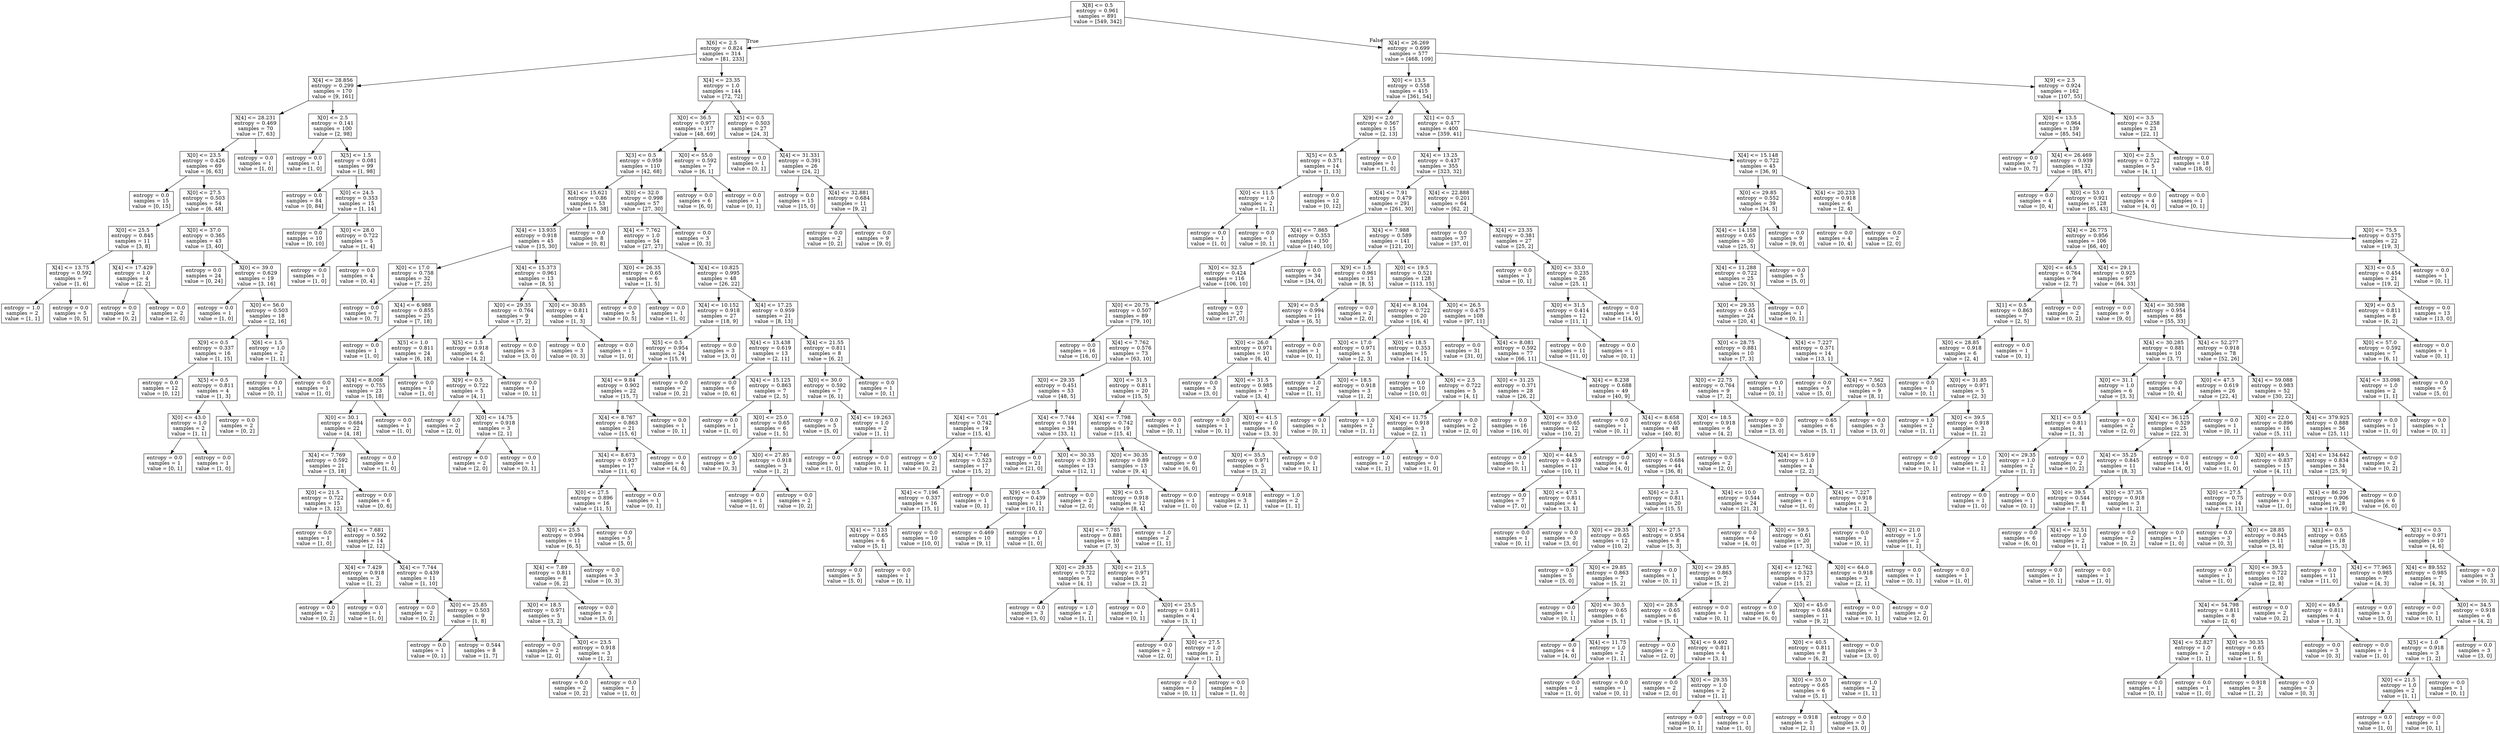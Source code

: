 digraph Tree {
node [shape=box] ;
0 [label="X[8] <= 0.5\nentropy = 0.961\nsamples = 891\nvalue = [549, 342]"] ;
1 [label="X[6] <= 2.5\nentropy = 0.824\nsamples = 314\nvalue = [81, 233]"] ;
0 -> 1 [labeldistance=2.5, labelangle=45, headlabel="True"] ;
2 [label="X[4] <= 28.856\nentropy = 0.299\nsamples = 170\nvalue = [9, 161]"] ;
1 -> 2 ;
3 [label="X[4] <= 28.231\nentropy = 0.469\nsamples = 70\nvalue = [7, 63]"] ;
2 -> 3 ;
4 [label="X[0] <= 23.5\nentropy = 0.426\nsamples = 69\nvalue = [6, 63]"] ;
3 -> 4 ;
5 [label="entropy = 0.0\nsamples = 15\nvalue = [0, 15]"] ;
4 -> 5 ;
6 [label="X[0] <= 27.5\nentropy = 0.503\nsamples = 54\nvalue = [6, 48]"] ;
4 -> 6 ;
7 [label="X[0] <= 25.5\nentropy = 0.845\nsamples = 11\nvalue = [3, 8]"] ;
6 -> 7 ;
8 [label="X[4] <= 13.75\nentropy = 0.592\nsamples = 7\nvalue = [1, 6]"] ;
7 -> 8 ;
9 [label="entropy = 1.0\nsamples = 2\nvalue = [1, 1]"] ;
8 -> 9 ;
10 [label="entropy = 0.0\nsamples = 5\nvalue = [0, 5]"] ;
8 -> 10 ;
11 [label="X[4] <= 17.429\nentropy = 1.0\nsamples = 4\nvalue = [2, 2]"] ;
7 -> 11 ;
12 [label="entropy = 0.0\nsamples = 2\nvalue = [0, 2]"] ;
11 -> 12 ;
13 [label="entropy = 0.0\nsamples = 2\nvalue = [2, 0]"] ;
11 -> 13 ;
14 [label="X[0] <= 37.0\nentropy = 0.365\nsamples = 43\nvalue = [3, 40]"] ;
6 -> 14 ;
15 [label="entropy = 0.0\nsamples = 24\nvalue = [0, 24]"] ;
14 -> 15 ;
16 [label="X[0] <= 39.0\nentropy = 0.629\nsamples = 19\nvalue = [3, 16]"] ;
14 -> 16 ;
17 [label="entropy = 0.0\nsamples = 1\nvalue = [1, 0]"] ;
16 -> 17 ;
18 [label="X[0] <= 56.0\nentropy = 0.503\nsamples = 18\nvalue = [2, 16]"] ;
16 -> 18 ;
19 [label="X[9] <= 0.5\nentropy = 0.337\nsamples = 16\nvalue = [1, 15]"] ;
18 -> 19 ;
20 [label="entropy = 0.0\nsamples = 12\nvalue = [0, 12]"] ;
19 -> 20 ;
21 [label="X[5] <= 0.5\nentropy = 0.811\nsamples = 4\nvalue = [1, 3]"] ;
19 -> 21 ;
22 [label="X[0] <= 43.0\nentropy = 1.0\nsamples = 2\nvalue = [1, 1]"] ;
21 -> 22 ;
23 [label="entropy = 0.0\nsamples = 1\nvalue = [0, 1]"] ;
22 -> 23 ;
24 [label="entropy = 0.0\nsamples = 1\nvalue = [1, 0]"] ;
22 -> 24 ;
25 [label="entropy = 0.0\nsamples = 2\nvalue = [0, 2]"] ;
21 -> 25 ;
26 [label="X[6] <= 1.5\nentropy = 1.0\nsamples = 2\nvalue = [1, 1]"] ;
18 -> 26 ;
27 [label="entropy = 0.0\nsamples = 1\nvalue = [0, 1]"] ;
26 -> 27 ;
28 [label="entropy = 0.0\nsamples = 1\nvalue = [1, 0]"] ;
26 -> 28 ;
29 [label="entropy = 0.0\nsamples = 1\nvalue = [1, 0]"] ;
3 -> 29 ;
30 [label="X[0] <= 2.5\nentropy = 0.141\nsamples = 100\nvalue = [2, 98]"] ;
2 -> 30 ;
31 [label="entropy = 0.0\nsamples = 1\nvalue = [1, 0]"] ;
30 -> 31 ;
32 [label="X[5] <= 1.5\nentropy = 0.081\nsamples = 99\nvalue = [1, 98]"] ;
30 -> 32 ;
33 [label="entropy = 0.0\nsamples = 84\nvalue = [0, 84]"] ;
32 -> 33 ;
34 [label="X[0] <= 24.5\nentropy = 0.353\nsamples = 15\nvalue = [1, 14]"] ;
32 -> 34 ;
35 [label="entropy = 0.0\nsamples = 10\nvalue = [0, 10]"] ;
34 -> 35 ;
36 [label="X[0] <= 28.0\nentropy = 0.722\nsamples = 5\nvalue = [1, 4]"] ;
34 -> 36 ;
37 [label="entropy = 0.0\nsamples = 1\nvalue = [1, 0]"] ;
36 -> 37 ;
38 [label="entropy = 0.0\nsamples = 4\nvalue = [0, 4]"] ;
36 -> 38 ;
39 [label="X[4] <= 23.35\nentropy = 1.0\nsamples = 144\nvalue = [72, 72]"] ;
1 -> 39 ;
40 [label="X[0] <= 36.5\nentropy = 0.977\nsamples = 117\nvalue = [48, 69]"] ;
39 -> 40 ;
41 [label="X[3] <= 0.5\nentropy = 0.959\nsamples = 110\nvalue = [42, 68]"] ;
40 -> 41 ;
42 [label="X[4] <= 15.621\nentropy = 0.86\nsamples = 53\nvalue = [15, 38]"] ;
41 -> 42 ;
43 [label="X[4] <= 13.935\nentropy = 0.918\nsamples = 45\nvalue = [15, 30]"] ;
42 -> 43 ;
44 [label="X[0] <= 17.0\nentropy = 0.758\nsamples = 32\nvalue = [7, 25]"] ;
43 -> 44 ;
45 [label="entropy = 0.0\nsamples = 7\nvalue = [0, 7]"] ;
44 -> 45 ;
46 [label="X[4] <= 6.988\nentropy = 0.855\nsamples = 25\nvalue = [7, 18]"] ;
44 -> 46 ;
47 [label="entropy = 0.0\nsamples = 1\nvalue = [1, 0]"] ;
46 -> 47 ;
48 [label="X[5] <= 1.0\nentropy = 0.811\nsamples = 24\nvalue = [6, 18]"] ;
46 -> 48 ;
49 [label="X[4] <= 8.008\nentropy = 0.755\nsamples = 23\nvalue = [5, 18]"] ;
48 -> 49 ;
50 [label="X[0] <= 30.1\nentropy = 0.684\nsamples = 22\nvalue = [4, 18]"] ;
49 -> 50 ;
51 [label="X[4] <= 7.769\nentropy = 0.592\nsamples = 21\nvalue = [3, 18]"] ;
50 -> 51 ;
52 [label="X[0] <= 21.5\nentropy = 0.722\nsamples = 15\nvalue = [3, 12]"] ;
51 -> 52 ;
53 [label="entropy = 0.0\nsamples = 1\nvalue = [1, 0]"] ;
52 -> 53 ;
54 [label="X[4] <= 7.681\nentropy = 0.592\nsamples = 14\nvalue = [2, 12]"] ;
52 -> 54 ;
55 [label="X[4] <= 7.429\nentropy = 0.918\nsamples = 3\nvalue = [1, 2]"] ;
54 -> 55 ;
56 [label="entropy = 0.0\nsamples = 2\nvalue = [0, 2]"] ;
55 -> 56 ;
57 [label="entropy = 0.0\nsamples = 1\nvalue = [1, 0]"] ;
55 -> 57 ;
58 [label="X[4] <= 7.744\nentropy = 0.439\nsamples = 11\nvalue = [1, 10]"] ;
54 -> 58 ;
59 [label="entropy = 0.0\nsamples = 2\nvalue = [0, 2]"] ;
58 -> 59 ;
60 [label="X[0] <= 25.85\nentropy = 0.503\nsamples = 9\nvalue = [1, 8]"] ;
58 -> 60 ;
61 [label="entropy = 0.0\nsamples = 1\nvalue = [0, 1]"] ;
60 -> 61 ;
62 [label="entropy = 0.544\nsamples = 8\nvalue = [1, 7]"] ;
60 -> 62 ;
63 [label="entropy = 0.0\nsamples = 6\nvalue = [0, 6]"] ;
51 -> 63 ;
64 [label="entropy = 0.0\nsamples = 1\nvalue = [1, 0]"] ;
50 -> 64 ;
65 [label="entropy = 0.0\nsamples = 1\nvalue = [1, 0]"] ;
49 -> 65 ;
66 [label="entropy = 0.0\nsamples = 1\nvalue = [1, 0]"] ;
48 -> 66 ;
67 [label="X[4] <= 15.373\nentropy = 0.961\nsamples = 13\nvalue = [8, 5]"] ;
43 -> 67 ;
68 [label="X[0] <= 29.35\nentropy = 0.764\nsamples = 9\nvalue = [7, 2]"] ;
67 -> 68 ;
69 [label="X[5] <= 1.5\nentropy = 0.918\nsamples = 6\nvalue = [4, 2]"] ;
68 -> 69 ;
70 [label="X[9] <= 0.5\nentropy = 0.722\nsamples = 5\nvalue = [4, 1]"] ;
69 -> 70 ;
71 [label="entropy = 0.0\nsamples = 2\nvalue = [2, 0]"] ;
70 -> 71 ;
72 [label="X[0] <= 14.75\nentropy = 0.918\nsamples = 3\nvalue = [2, 1]"] ;
70 -> 72 ;
73 [label="entropy = 0.0\nsamples = 2\nvalue = [2, 0]"] ;
72 -> 73 ;
74 [label="entropy = 0.0\nsamples = 1\nvalue = [0, 1]"] ;
72 -> 74 ;
75 [label="entropy = 0.0\nsamples = 1\nvalue = [0, 1]"] ;
69 -> 75 ;
76 [label="entropy = 0.0\nsamples = 3\nvalue = [3, 0]"] ;
68 -> 76 ;
77 [label="X[0] <= 30.85\nentropy = 0.811\nsamples = 4\nvalue = [1, 3]"] ;
67 -> 77 ;
78 [label="entropy = 0.0\nsamples = 3\nvalue = [0, 3]"] ;
77 -> 78 ;
79 [label="entropy = 0.0\nsamples = 1\nvalue = [1, 0]"] ;
77 -> 79 ;
80 [label="entropy = 0.0\nsamples = 8\nvalue = [0, 8]"] ;
42 -> 80 ;
81 [label="X[0] <= 32.0\nentropy = 0.998\nsamples = 57\nvalue = [27, 30]"] ;
41 -> 81 ;
82 [label="X[4] <= 7.762\nentropy = 1.0\nsamples = 54\nvalue = [27, 27]"] ;
81 -> 82 ;
83 [label="X[0] <= 26.35\nentropy = 0.65\nsamples = 6\nvalue = [1, 5]"] ;
82 -> 83 ;
84 [label="entropy = 0.0\nsamples = 5\nvalue = [0, 5]"] ;
83 -> 84 ;
85 [label="entropy = 0.0\nsamples = 1\nvalue = [1, 0]"] ;
83 -> 85 ;
86 [label="X[4] <= 10.825\nentropy = 0.995\nsamples = 48\nvalue = [26, 22]"] ;
82 -> 86 ;
87 [label="X[4] <= 10.152\nentropy = 0.918\nsamples = 27\nvalue = [18, 9]"] ;
86 -> 87 ;
88 [label="X[5] <= 0.5\nentropy = 0.954\nsamples = 24\nvalue = [15, 9]"] ;
87 -> 88 ;
89 [label="X[4] <= 9.84\nentropy = 0.902\nsamples = 22\nvalue = [15, 7]"] ;
88 -> 89 ;
90 [label="X[4] <= 8.767\nentropy = 0.863\nsamples = 21\nvalue = [15, 6]"] ;
89 -> 90 ;
91 [label="X[4] <= 8.673\nentropy = 0.937\nsamples = 17\nvalue = [11, 6]"] ;
90 -> 91 ;
92 [label="X[0] <= 27.5\nentropy = 0.896\nsamples = 16\nvalue = [11, 5]"] ;
91 -> 92 ;
93 [label="X[0] <= 25.5\nentropy = 0.994\nsamples = 11\nvalue = [6, 5]"] ;
92 -> 93 ;
94 [label="X[4] <= 7.89\nentropy = 0.811\nsamples = 8\nvalue = [6, 2]"] ;
93 -> 94 ;
95 [label="X[0] <= 18.5\nentropy = 0.971\nsamples = 5\nvalue = [3, 2]"] ;
94 -> 95 ;
96 [label="entropy = 0.0\nsamples = 2\nvalue = [2, 0]"] ;
95 -> 96 ;
97 [label="X[0] <= 23.5\nentropy = 0.918\nsamples = 3\nvalue = [1, 2]"] ;
95 -> 97 ;
98 [label="entropy = 0.0\nsamples = 2\nvalue = [0, 2]"] ;
97 -> 98 ;
99 [label="entropy = 0.0\nsamples = 1\nvalue = [1, 0]"] ;
97 -> 99 ;
100 [label="entropy = 0.0\nsamples = 3\nvalue = [3, 0]"] ;
94 -> 100 ;
101 [label="entropy = 0.0\nsamples = 3\nvalue = [0, 3]"] ;
93 -> 101 ;
102 [label="entropy = 0.0\nsamples = 5\nvalue = [5, 0]"] ;
92 -> 102 ;
103 [label="entropy = 0.0\nsamples = 1\nvalue = [0, 1]"] ;
91 -> 103 ;
104 [label="entropy = 0.0\nsamples = 4\nvalue = [4, 0]"] ;
90 -> 104 ;
105 [label="entropy = 0.0\nsamples = 1\nvalue = [0, 1]"] ;
89 -> 105 ;
106 [label="entropy = 0.0\nsamples = 2\nvalue = [0, 2]"] ;
88 -> 106 ;
107 [label="entropy = 0.0\nsamples = 3\nvalue = [3, 0]"] ;
87 -> 107 ;
108 [label="X[4] <= 17.25\nentropy = 0.959\nsamples = 21\nvalue = [8, 13]"] ;
86 -> 108 ;
109 [label="X[4] <= 13.438\nentropy = 0.619\nsamples = 13\nvalue = [2, 11]"] ;
108 -> 109 ;
110 [label="entropy = 0.0\nsamples = 6\nvalue = [0, 6]"] ;
109 -> 110 ;
111 [label="X[4] <= 15.125\nentropy = 0.863\nsamples = 7\nvalue = [2, 5]"] ;
109 -> 111 ;
112 [label="entropy = 0.0\nsamples = 1\nvalue = [1, 0]"] ;
111 -> 112 ;
113 [label="X[0] <= 25.0\nentropy = 0.65\nsamples = 6\nvalue = [1, 5]"] ;
111 -> 113 ;
114 [label="entropy = 0.0\nsamples = 3\nvalue = [0, 3]"] ;
113 -> 114 ;
115 [label="X[0] <= 27.85\nentropy = 0.918\nsamples = 3\nvalue = [1, 2]"] ;
113 -> 115 ;
116 [label="entropy = 0.0\nsamples = 1\nvalue = [1, 0]"] ;
115 -> 116 ;
117 [label="entropy = 0.0\nsamples = 2\nvalue = [0, 2]"] ;
115 -> 117 ;
118 [label="X[4] <= 21.55\nentropy = 0.811\nsamples = 8\nvalue = [6, 2]"] ;
108 -> 118 ;
119 [label="X[0] <= 30.0\nentropy = 0.592\nsamples = 7\nvalue = [6, 1]"] ;
118 -> 119 ;
120 [label="entropy = 0.0\nsamples = 5\nvalue = [5, 0]"] ;
119 -> 120 ;
121 [label="X[4] <= 19.263\nentropy = 1.0\nsamples = 2\nvalue = [1, 1]"] ;
119 -> 121 ;
122 [label="entropy = 0.0\nsamples = 1\nvalue = [1, 0]"] ;
121 -> 122 ;
123 [label="entropy = 0.0\nsamples = 1\nvalue = [0, 1]"] ;
121 -> 123 ;
124 [label="entropy = 0.0\nsamples = 1\nvalue = [0, 1]"] ;
118 -> 124 ;
125 [label="entropy = 0.0\nsamples = 3\nvalue = [0, 3]"] ;
81 -> 125 ;
126 [label="X[0] <= 55.0\nentropy = 0.592\nsamples = 7\nvalue = [6, 1]"] ;
40 -> 126 ;
127 [label="entropy = 0.0\nsamples = 6\nvalue = [6, 0]"] ;
126 -> 127 ;
128 [label="entropy = 0.0\nsamples = 1\nvalue = [0, 1]"] ;
126 -> 128 ;
129 [label="X[5] <= 0.5\nentropy = 0.503\nsamples = 27\nvalue = [24, 3]"] ;
39 -> 129 ;
130 [label="entropy = 0.0\nsamples = 1\nvalue = [0, 1]"] ;
129 -> 130 ;
131 [label="X[4] <= 31.331\nentropy = 0.391\nsamples = 26\nvalue = [24, 2]"] ;
129 -> 131 ;
132 [label="entropy = 0.0\nsamples = 15\nvalue = [15, 0]"] ;
131 -> 132 ;
133 [label="X[4] <= 32.881\nentropy = 0.684\nsamples = 11\nvalue = [9, 2]"] ;
131 -> 133 ;
134 [label="entropy = 0.0\nsamples = 2\nvalue = [0, 2]"] ;
133 -> 134 ;
135 [label="entropy = 0.0\nsamples = 9\nvalue = [9, 0]"] ;
133 -> 135 ;
136 [label="X[4] <= 26.269\nentropy = 0.699\nsamples = 577\nvalue = [468, 109]"] ;
0 -> 136 [labeldistance=2.5, labelangle=-45, headlabel="False"] ;
137 [label="X[0] <= 13.5\nentropy = 0.558\nsamples = 415\nvalue = [361, 54]"] ;
136 -> 137 ;
138 [label="X[9] <= 2.0\nentropy = 0.567\nsamples = 15\nvalue = [2, 13]"] ;
137 -> 138 ;
139 [label="X[5] <= 0.5\nentropy = 0.371\nsamples = 14\nvalue = [1, 13]"] ;
138 -> 139 ;
140 [label="X[0] <= 11.5\nentropy = 1.0\nsamples = 2\nvalue = [1, 1]"] ;
139 -> 140 ;
141 [label="entropy = 0.0\nsamples = 1\nvalue = [1, 0]"] ;
140 -> 141 ;
142 [label="entropy = 0.0\nsamples = 1\nvalue = [0, 1]"] ;
140 -> 142 ;
143 [label="entropy = 0.0\nsamples = 12\nvalue = [0, 12]"] ;
139 -> 143 ;
144 [label="entropy = 0.0\nsamples = 1\nvalue = [1, 0]"] ;
138 -> 144 ;
145 [label="X[1] <= 0.5\nentropy = 0.477\nsamples = 400\nvalue = [359, 41]"] ;
137 -> 145 ;
146 [label="X[4] <= 13.25\nentropy = 0.437\nsamples = 355\nvalue = [323, 32]"] ;
145 -> 146 ;
147 [label="X[4] <= 7.91\nentropy = 0.479\nsamples = 291\nvalue = [261, 30]"] ;
146 -> 147 ;
148 [label="X[4] <= 7.865\nentropy = 0.353\nsamples = 150\nvalue = [140, 10]"] ;
147 -> 148 ;
149 [label="X[0] <= 32.5\nentropy = 0.424\nsamples = 116\nvalue = [106, 10]"] ;
148 -> 149 ;
150 [label="X[0] <= 20.75\nentropy = 0.507\nsamples = 89\nvalue = [79, 10]"] ;
149 -> 150 ;
151 [label="entropy = 0.0\nsamples = 16\nvalue = [16, 0]"] ;
150 -> 151 ;
152 [label="X[4] <= 7.762\nentropy = 0.576\nsamples = 73\nvalue = [63, 10]"] ;
150 -> 152 ;
153 [label="X[0] <= 29.35\nentropy = 0.451\nsamples = 53\nvalue = [48, 5]"] ;
152 -> 153 ;
154 [label="X[4] <= 7.01\nentropy = 0.742\nsamples = 19\nvalue = [15, 4]"] ;
153 -> 154 ;
155 [label="entropy = 0.0\nsamples = 2\nvalue = [0, 2]"] ;
154 -> 155 ;
156 [label="X[4] <= 7.746\nentropy = 0.523\nsamples = 17\nvalue = [15, 2]"] ;
154 -> 156 ;
157 [label="X[4] <= 7.196\nentropy = 0.337\nsamples = 16\nvalue = [15, 1]"] ;
156 -> 157 ;
158 [label="X[4] <= 7.133\nentropy = 0.65\nsamples = 6\nvalue = [5, 1]"] ;
157 -> 158 ;
159 [label="entropy = 0.0\nsamples = 5\nvalue = [5, 0]"] ;
158 -> 159 ;
160 [label="entropy = 0.0\nsamples = 1\nvalue = [0, 1]"] ;
158 -> 160 ;
161 [label="entropy = 0.0\nsamples = 10\nvalue = [10, 0]"] ;
157 -> 161 ;
162 [label="entropy = 0.0\nsamples = 1\nvalue = [0, 1]"] ;
156 -> 162 ;
163 [label="X[4] <= 7.744\nentropy = 0.191\nsamples = 34\nvalue = [33, 1]"] ;
153 -> 163 ;
164 [label="entropy = 0.0\nsamples = 21\nvalue = [21, 0]"] ;
163 -> 164 ;
165 [label="X[0] <= 30.35\nentropy = 0.391\nsamples = 13\nvalue = [12, 1]"] ;
163 -> 165 ;
166 [label="X[9] <= 0.5\nentropy = 0.439\nsamples = 11\nvalue = [10, 1]"] ;
165 -> 166 ;
167 [label="entropy = 0.469\nsamples = 10\nvalue = [9, 1]"] ;
166 -> 167 ;
168 [label="entropy = 0.0\nsamples = 1\nvalue = [1, 0]"] ;
166 -> 168 ;
169 [label="entropy = 0.0\nsamples = 2\nvalue = [2, 0]"] ;
165 -> 169 ;
170 [label="X[0] <= 31.5\nentropy = 0.811\nsamples = 20\nvalue = [15, 5]"] ;
152 -> 170 ;
171 [label="X[4] <= 7.798\nentropy = 0.742\nsamples = 19\nvalue = [15, 4]"] ;
170 -> 171 ;
172 [label="X[0] <= 30.35\nentropy = 0.89\nsamples = 13\nvalue = [9, 4]"] ;
171 -> 172 ;
173 [label="X[9] <= 0.5\nentropy = 0.918\nsamples = 12\nvalue = [8, 4]"] ;
172 -> 173 ;
174 [label="X[4] <= 7.785\nentropy = 0.881\nsamples = 10\nvalue = [7, 3]"] ;
173 -> 174 ;
175 [label="X[0] <= 29.35\nentropy = 0.722\nsamples = 5\nvalue = [4, 1]"] ;
174 -> 175 ;
176 [label="entropy = 0.0\nsamples = 3\nvalue = [3, 0]"] ;
175 -> 176 ;
177 [label="entropy = 1.0\nsamples = 2\nvalue = [1, 1]"] ;
175 -> 177 ;
178 [label="X[0] <= 21.5\nentropy = 0.971\nsamples = 5\nvalue = [3, 2]"] ;
174 -> 178 ;
179 [label="entropy = 0.0\nsamples = 1\nvalue = [0, 1]"] ;
178 -> 179 ;
180 [label="X[0] <= 25.5\nentropy = 0.811\nsamples = 4\nvalue = [3, 1]"] ;
178 -> 180 ;
181 [label="entropy = 0.0\nsamples = 2\nvalue = [2, 0]"] ;
180 -> 181 ;
182 [label="X[0] <= 27.5\nentropy = 1.0\nsamples = 2\nvalue = [1, 1]"] ;
180 -> 182 ;
183 [label="entropy = 0.0\nsamples = 1\nvalue = [0, 1]"] ;
182 -> 183 ;
184 [label="entropy = 0.0\nsamples = 1\nvalue = [1, 0]"] ;
182 -> 184 ;
185 [label="entropy = 1.0\nsamples = 2\nvalue = [1, 1]"] ;
173 -> 185 ;
186 [label="entropy = 0.0\nsamples = 1\nvalue = [1, 0]"] ;
172 -> 186 ;
187 [label="entropy = 0.0\nsamples = 6\nvalue = [6, 0]"] ;
171 -> 187 ;
188 [label="entropy = 0.0\nsamples = 1\nvalue = [0, 1]"] ;
170 -> 188 ;
189 [label="entropy = 0.0\nsamples = 27\nvalue = [27, 0]"] ;
149 -> 189 ;
190 [label="entropy = 0.0\nsamples = 34\nvalue = [34, 0]"] ;
148 -> 190 ;
191 [label="X[4] <= 7.988\nentropy = 0.589\nsamples = 141\nvalue = [121, 20]"] ;
147 -> 191 ;
192 [label="X[9] <= 1.5\nentropy = 0.961\nsamples = 13\nvalue = [8, 5]"] ;
191 -> 192 ;
193 [label="X[9] <= 0.5\nentropy = 0.994\nsamples = 11\nvalue = [6, 5]"] ;
192 -> 193 ;
194 [label="X[0] <= 26.0\nentropy = 0.971\nsamples = 10\nvalue = [6, 4]"] ;
193 -> 194 ;
195 [label="entropy = 0.0\nsamples = 3\nvalue = [3, 0]"] ;
194 -> 195 ;
196 [label="X[0] <= 31.5\nentropy = 0.985\nsamples = 7\nvalue = [3, 4]"] ;
194 -> 196 ;
197 [label="entropy = 0.0\nsamples = 1\nvalue = [0, 1]"] ;
196 -> 197 ;
198 [label="X[0] <= 41.5\nentropy = 1.0\nsamples = 6\nvalue = [3, 3]"] ;
196 -> 198 ;
199 [label="X[0] <= 35.5\nentropy = 0.971\nsamples = 5\nvalue = [3, 2]"] ;
198 -> 199 ;
200 [label="entropy = 0.918\nsamples = 3\nvalue = [2, 1]"] ;
199 -> 200 ;
201 [label="entropy = 1.0\nsamples = 2\nvalue = [1, 1]"] ;
199 -> 201 ;
202 [label="entropy = 0.0\nsamples = 1\nvalue = [0, 1]"] ;
198 -> 202 ;
203 [label="entropy = 0.0\nsamples = 1\nvalue = [0, 1]"] ;
193 -> 203 ;
204 [label="entropy = 0.0\nsamples = 2\nvalue = [2, 0]"] ;
192 -> 204 ;
205 [label="X[0] <= 19.5\nentropy = 0.521\nsamples = 128\nvalue = [113, 15]"] ;
191 -> 205 ;
206 [label="X[4] <= 8.104\nentropy = 0.722\nsamples = 20\nvalue = [16, 4]"] ;
205 -> 206 ;
207 [label="X[0] <= 17.0\nentropy = 0.971\nsamples = 5\nvalue = [2, 3]"] ;
206 -> 207 ;
208 [label="entropy = 1.0\nsamples = 2\nvalue = [1, 1]"] ;
207 -> 208 ;
209 [label="X[0] <= 18.5\nentropy = 0.918\nsamples = 3\nvalue = [1, 2]"] ;
207 -> 209 ;
210 [label="entropy = 0.0\nsamples = 1\nvalue = [0, 1]"] ;
209 -> 210 ;
211 [label="entropy = 1.0\nsamples = 2\nvalue = [1, 1]"] ;
209 -> 211 ;
212 [label="X[0] <= 18.5\nentropy = 0.353\nsamples = 15\nvalue = [14, 1]"] ;
206 -> 212 ;
213 [label="entropy = 0.0\nsamples = 10\nvalue = [10, 0]"] ;
212 -> 213 ;
214 [label="X[6] <= 2.5\nentropy = 0.722\nsamples = 5\nvalue = [4, 1]"] ;
212 -> 214 ;
215 [label="X[4] <= 11.75\nentropy = 0.918\nsamples = 3\nvalue = [2, 1]"] ;
214 -> 215 ;
216 [label="entropy = 1.0\nsamples = 2\nvalue = [1, 1]"] ;
215 -> 216 ;
217 [label="entropy = 0.0\nsamples = 1\nvalue = [1, 0]"] ;
215 -> 217 ;
218 [label="entropy = 0.0\nsamples = 2\nvalue = [2, 0]"] ;
214 -> 218 ;
219 [label="X[0] <= 26.5\nentropy = 0.475\nsamples = 108\nvalue = [97, 11]"] ;
205 -> 219 ;
220 [label="entropy = 0.0\nsamples = 31\nvalue = [31, 0]"] ;
219 -> 220 ;
221 [label="X[4] <= 8.081\nentropy = 0.592\nsamples = 77\nvalue = [66, 11]"] ;
219 -> 221 ;
222 [label="X[0] <= 31.25\nentropy = 0.371\nsamples = 28\nvalue = [26, 2]"] ;
221 -> 222 ;
223 [label="entropy = 0.0\nsamples = 16\nvalue = [16, 0]"] ;
222 -> 223 ;
224 [label="X[0] <= 33.0\nentropy = 0.65\nsamples = 12\nvalue = [10, 2]"] ;
222 -> 224 ;
225 [label="entropy = 0.0\nsamples = 1\nvalue = [0, 1]"] ;
224 -> 225 ;
226 [label="X[0] <= 44.5\nentropy = 0.439\nsamples = 11\nvalue = [10, 1]"] ;
224 -> 226 ;
227 [label="entropy = 0.0\nsamples = 7\nvalue = [7, 0]"] ;
226 -> 227 ;
228 [label="X[0] <= 47.5\nentropy = 0.811\nsamples = 4\nvalue = [3, 1]"] ;
226 -> 228 ;
229 [label="entropy = 0.0\nsamples = 1\nvalue = [0, 1]"] ;
228 -> 229 ;
230 [label="entropy = 0.0\nsamples = 3\nvalue = [3, 0]"] ;
228 -> 230 ;
231 [label="X[4] <= 8.238\nentropy = 0.688\nsamples = 49\nvalue = [40, 9]"] ;
221 -> 231 ;
232 [label="entropy = 0.0\nsamples = 1\nvalue = [0, 1]"] ;
231 -> 232 ;
233 [label="X[4] <= 8.658\nentropy = 0.65\nsamples = 48\nvalue = [40, 8]"] ;
231 -> 233 ;
234 [label="entropy = 0.0\nsamples = 4\nvalue = [4, 0]"] ;
233 -> 234 ;
235 [label="X[0] <= 31.5\nentropy = 0.684\nsamples = 44\nvalue = [36, 8]"] ;
233 -> 235 ;
236 [label="X[6] <= 2.5\nentropy = 0.811\nsamples = 20\nvalue = [15, 5]"] ;
235 -> 236 ;
237 [label="X[0] <= 29.35\nentropy = 0.65\nsamples = 12\nvalue = [10, 2]"] ;
236 -> 237 ;
238 [label="entropy = 0.0\nsamples = 5\nvalue = [5, 0]"] ;
237 -> 238 ;
239 [label="X[0] <= 29.85\nentropy = 0.863\nsamples = 7\nvalue = [5, 2]"] ;
237 -> 239 ;
240 [label="entropy = 0.0\nsamples = 1\nvalue = [0, 1]"] ;
239 -> 240 ;
241 [label="X[0] <= 30.5\nentropy = 0.65\nsamples = 6\nvalue = [5, 1]"] ;
239 -> 241 ;
242 [label="entropy = 0.0\nsamples = 4\nvalue = [4, 0]"] ;
241 -> 242 ;
243 [label="X[4] <= 11.75\nentropy = 1.0\nsamples = 2\nvalue = [1, 1]"] ;
241 -> 243 ;
244 [label="entropy = 0.0\nsamples = 1\nvalue = [1, 0]"] ;
243 -> 244 ;
245 [label="entropy = 0.0\nsamples = 1\nvalue = [0, 1]"] ;
243 -> 245 ;
246 [label="X[0] <= 27.5\nentropy = 0.954\nsamples = 8\nvalue = [5, 3]"] ;
236 -> 246 ;
247 [label="entropy = 0.0\nsamples = 1\nvalue = [0, 1]"] ;
246 -> 247 ;
248 [label="X[0] <= 29.85\nentropy = 0.863\nsamples = 7\nvalue = [5, 2]"] ;
246 -> 248 ;
249 [label="X[0] <= 28.5\nentropy = 0.65\nsamples = 6\nvalue = [5, 1]"] ;
248 -> 249 ;
250 [label="entropy = 0.0\nsamples = 2\nvalue = [2, 0]"] ;
249 -> 250 ;
251 [label="X[4] <= 9.492\nentropy = 0.811\nsamples = 4\nvalue = [3, 1]"] ;
249 -> 251 ;
252 [label="entropy = 0.0\nsamples = 2\nvalue = [2, 0]"] ;
251 -> 252 ;
253 [label="X[0] <= 29.35\nentropy = 1.0\nsamples = 2\nvalue = [1, 1]"] ;
251 -> 253 ;
254 [label="entropy = 0.0\nsamples = 1\nvalue = [0, 1]"] ;
253 -> 254 ;
255 [label="entropy = 0.0\nsamples = 1\nvalue = [1, 0]"] ;
253 -> 255 ;
256 [label="entropy = 0.0\nsamples = 1\nvalue = [0, 1]"] ;
248 -> 256 ;
257 [label="X[4] <= 10.0\nentropy = 0.544\nsamples = 24\nvalue = [21, 3]"] ;
235 -> 257 ;
258 [label="entropy = 0.0\nsamples = 4\nvalue = [4, 0]"] ;
257 -> 258 ;
259 [label="X[0] <= 59.5\nentropy = 0.61\nsamples = 20\nvalue = [17, 3]"] ;
257 -> 259 ;
260 [label="X[4] <= 12.762\nentropy = 0.523\nsamples = 17\nvalue = [15, 2]"] ;
259 -> 260 ;
261 [label="entropy = 0.0\nsamples = 6\nvalue = [6, 0]"] ;
260 -> 261 ;
262 [label="X[0] <= 45.0\nentropy = 0.684\nsamples = 11\nvalue = [9, 2]"] ;
260 -> 262 ;
263 [label="X[0] <= 40.5\nentropy = 0.811\nsamples = 8\nvalue = [6, 2]"] ;
262 -> 263 ;
264 [label="X[0] <= 35.0\nentropy = 0.65\nsamples = 6\nvalue = [5, 1]"] ;
263 -> 264 ;
265 [label="entropy = 0.918\nsamples = 3\nvalue = [2, 1]"] ;
264 -> 265 ;
266 [label="entropy = 0.0\nsamples = 3\nvalue = [3, 0]"] ;
264 -> 266 ;
267 [label="entropy = 1.0\nsamples = 2\nvalue = [1, 1]"] ;
263 -> 267 ;
268 [label="entropy = 0.0\nsamples = 3\nvalue = [3, 0]"] ;
262 -> 268 ;
269 [label="X[0] <= 64.0\nentropy = 0.918\nsamples = 3\nvalue = [2, 1]"] ;
259 -> 269 ;
270 [label="entropy = 0.0\nsamples = 1\nvalue = [0, 1]"] ;
269 -> 270 ;
271 [label="entropy = 0.0\nsamples = 2\nvalue = [2, 0]"] ;
269 -> 271 ;
272 [label="X[4] <= 22.888\nentropy = 0.201\nsamples = 64\nvalue = [62, 2]"] ;
146 -> 272 ;
273 [label="entropy = 0.0\nsamples = 37\nvalue = [37, 0]"] ;
272 -> 273 ;
274 [label="X[4] <= 23.35\nentropy = 0.381\nsamples = 27\nvalue = [25, 2]"] ;
272 -> 274 ;
275 [label="entropy = 0.0\nsamples = 1\nvalue = [0, 1]"] ;
274 -> 275 ;
276 [label="X[0] <= 33.0\nentropy = 0.235\nsamples = 26\nvalue = [25, 1]"] ;
274 -> 276 ;
277 [label="X[0] <= 31.5\nentropy = 0.414\nsamples = 12\nvalue = [11, 1]"] ;
276 -> 277 ;
278 [label="entropy = 0.0\nsamples = 11\nvalue = [11, 0]"] ;
277 -> 278 ;
279 [label="entropy = 0.0\nsamples = 1\nvalue = [0, 1]"] ;
277 -> 279 ;
280 [label="entropy = 0.0\nsamples = 14\nvalue = [14, 0]"] ;
276 -> 280 ;
281 [label="X[4] <= 15.148\nentropy = 0.722\nsamples = 45\nvalue = [36, 9]"] ;
145 -> 281 ;
282 [label="X[0] <= 29.85\nentropy = 0.552\nsamples = 39\nvalue = [34, 5]"] ;
281 -> 282 ;
283 [label="X[4] <= 14.158\nentropy = 0.65\nsamples = 30\nvalue = [25, 5]"] ;
282 -> 283 ;
284 [label="X[4] <= 11.288\nentropy = 0.722\nsamples = 25\nvalue = [20, 5]"] ;
283 -> 284 ;
285 [label="X[0] <= 29.35\nentropy = 0.65\nsamples = 24\nvalue = [20, 4]"] ;
284 -> 285 ;
286 [label="X[0] <= 28.75\nentropy = 0.881\nsamples = 10\nvalue = [7, 3]"] ;
285 -> 286 ;
287 [label="X[0] <= 22.75\nentropy = 0.764\nsamples = 9\nvalue = [7, 2]"] ;
286 -> 287 ;
288 [label="X[0] <= 18.5\nentropy = 0.918\nsamples = 6\nvalue = [4, 2]"] ;
287 -> 288 ;
289 [label="entropy = 0.0\nsamples = 2\nvalue = [2, 0]"] ;
288 -> 289 ;
290 [label="X[4] <= 5.619\nentropy = 1.0\nsamples = 4\nvalue = [2, 2]"] ;
288 -> 290 ;
291 [label="entropy = 0.0\nsamples = 1\nvalue = [1, 0]"] ;
290 -> 291 ;
292 [label="X[4] <= 7.227\nentropy = 0.918\nsamples = 3\nvalue = [1, 2]"] ;
290 -> 292 ;
293 [label="entropy = 0.0\nsamples = 1\nvalue = [0, 1]"] ;
292 -> 293 ;
294 [label="X[0] <= 21.0\nentropy = 1.0\nsamples = 2\nvalue = [1, 1]"] ;
292 -> 294 ;
295 [label="entropy = 0.0\nsamples = 1\nvalue = [0, 1]"] ;
294 -> 295 ;
296 [label="entropy = 0.0\nsamples = 1\nvalue = [1, 0]"] ;
294 -> 296 ;
297 [label="entropy = 0.0\nsamples = 3\nvalue = [3, 0]"] ;
287 -> 297 ;
298 [label="entropy = 0.0\nsamples = 1\nvalue = [0, 1]"] ;
286 -> 298 ;
299 [label="X[4] <= 7.227\nentropy = 0.371\nsamples = 14\nvalue = [13, 1]"] ;
285 -> 299 ;
300 [label="entropy = 0.0\nsamples = 5\nvalue = [5, 0]"] ;
299 -> 300 ;
301 [label="X[4] <= 7.562\nentropy = 0.503\nsamples = 9\nvalue = [8, 1]"] ;
299 -> 301 ;
302 [label="entropy = 0.65\nsamples = 6\nvalue = [5, 1]"] ;
301 -> 302 ;
303 [label="entropy = 0.0\nsamples = 3\nvalue = [3, 0]"] ;
301 -> 303 ;
304 [label="entropy = 0.0\nsamples = 1\nvalue = [0, 1]"] ;
284 -> 304 ;
305 [label="entropy = 0.0\nsamples = 5\nvalue = [5, 0]"] ;
283 -> 305 ;
306 [label="entropy = 0.0\nsamples = 9\nvalue = [9, 0]"] ;
282 -> 306 ;
307 [label="X[4] <= 20.233\nentropy = 0.918\nsamples = 6\nvalue = [2, 4]"] ;
281 -> 307 ;
308 [label="entropy = 0.0\nsamples = 4\nvalue = [0, 4]"] ;
307 -> 308 ;
309 [label="entropy = 0.0\nsamples = 2\nvalue = [2, 0]"] ;
307 -> 309 ;
310 [label="X[9] <= 2.5\nentropy = 0.924\nsamples = 162\nvalue = [107, 55]"] ;
136 -> 310 ;
311 [label="X[0] <= 13.5\nentropy = 0.964\nsamples = 139\nvalue = [85, 54]"] ;
310 -> 311 ;
312 [label="entropy = 0.0\nsamples = 7\nvalue = [0, 7]"] ;
311 -> 312 ;
313 [label="X[4] <= 26.469\nentropy = 0.939\nsamples = 132\nvalue = [85, 47]"] ;
311 -> 313 ;
314 [label="entropy = 0.0\nsamples = 4\nvalue = [0, 4]"] ;
313 -> 314 ;
315 [label="X[0] <= 53.0\nentropy = 0.921\nsamples = 128\nvalue = [85, 43]"] ;
313 -> 315 ;
316 [label="X[4] <= 26.775\nentropy = 0.956\nsamples = 106\nvalue = [66, 40]"] ;
315 -> 316 ;
317 [label="X[0] <= 46.5\nentropy = 0.764\nsamples = 9\nvalue = [2, 7]"] ;
316 -> 317 ;
318 [label="X[1] <= 0.5\nentropy = 0.863\nsamples = 7\nvalue = [2, 5]"] ;
317 -> 318 ;
319 [label="X[0] <= 28.85\nentropy = 0.918\nsamples = 6\nvalue = [2, 4]"] ;
318 -> 319 ;
320 [label="entropy = 0.0\nsamples = 1\nvalue = [0, 1]"] ;
319 -> 320 ;
321 [label="X[0] <= 31.85\nentropy = 0.971\nsamples = 5\nvalue = [2, 3]"] ;
319 -> 321 ;
322 [label="entropy = 1.0\nsamples = 2\nvalue = [1, 1]"] ;
321 -> 322 ;
323 [label="X[0] <= 39.5\nentropy = 0.918\nsamples = 3\nvalue = [1, 2]"] ;
321 -> 323 ;
324 [label="entropy = 0.0\nsamples = 1\nvalue = [0, 1]"] ;
323 -> 324 ;
325 [label="entropy = 1.0\nsamples = 2\nvalue = [1, 1]"] ;
323 -> 325 ;
326 [label="entropy = 0.0\nsamples = 1\nvalue = [0, 1]"] ;
318 -> 326 ;
327 [label="entropy = 0.0\nsamples = 2\nvalue = [0, 2]"] ;
317 -> 327 ;
328 [label="X[4] <= 29.1\nentropy = 0.925\nsamples = 97\nvalue = [64, 33]"] ;
316 -> 328 ;
329 [label="entropy = 0.0\nsamples = 9\nvalue = [9, 0]"] ;
328 -> 329 ;
330 [label="X[4] <= 30.598\nentropy = 0.954\nsamples = 88\nvalue = [55, 33]"] ;
328 -> 330 ;
331 [label="X[4] <= 30.285\nentropy = 0.881\nsamples = 10\nvalue = [3, 7]"] ;
330 -> 331 ;
332 [label="X[0] <= 31.1\nentropy = 1.0\nsamples = 6\nvalue = [3, 3]"] ;
331 -> 332 ;
333 [label="X[1] <= 0.5\nentropy = 0.811\nsamples = 4\nvalue = [1, 3]"] ;
332 -> 333 ;
334 [label="X[0] <= 29.35\nentropy = 1.0\nsamples = 2\nvalue = [1, 1]"] ;
333 -> 334 ;
335 [label="entropy = 0.0\nsamples = 1\nvalue = [1, 0]"] ;
334 -> 335 ;
336 [label="entropy = 0.0\nsamples = 1\nvalue = [0, 1]"] ;
334 -> 336 ;
337 [label="entropy = 0.0\nsamples = 2\nvalue = [0, 2]"] ;
333 -> 337 ;
338 [label="entropy = 0.0\nsamples = 2\nvalue = [2, 0]"] ;
332 -> 338 ;
339 [label="entropy = 0.0\nsamples = 4\nvalue = [0, 4]"] ;
331 -> 339 ;
340 [label="X[4] <= 52.277\nentropy = 0.918\nsamples = 78\nvalue = [52, 26]"] ;
330 -> 340 ;
341 [label="X[0] <= 47.5\nentropy = 0.619\nsamples = 26\nvalue = [22, 4]"] ;
340 -> 341 ;
342 [label="X[4] <= 36.125\nentropy = 0.529\nsamples = 25\nvalue = [22, 3]"] ;
341 -> 342 ;
343 [label="X[4] <= 35.25\nentropy = 0.845\nsamples = 11\nvalue = [8, 3]"] ;
342 -> 343 ;
344 [label="X[0] <= 39.5\nentropy = 0.544\nsamples = 8\nvalue = [7, 1]"] ;
343 -> 344 ;
345 [label="entropy = 0.0\nsamples = 6\nvalue = [6, 0]"] ;
344 -> 345 ;
346 [label="X[4] <= 32.51\nentropy = 1.0\nsamples = 2\nvalue = [1, 1]"] ;
344 -> 346 ;
347 [label="entropy = 0.0\nsamples = 1\nvalue = [0, 1]"] ;
346 -> 347 ;
348 [label="entropy = 0.0\nsamples = 1\nvalue = [1, 0]"] ;
346 -> 348 ;
349 [label="X[0] <= 37.35\nentropy = 0.918\nsamples = 3\nvalue = [1, 2]"] ;
343 -> 349 ;
350 [label="entropy = 0.0\nsamples = 2\nvalue = [0, 2]"] ;
349 -> 350 ;
351 [label="entropy = 0.0\nsamples = 1\nvalue = [1, 0]"] ;
349 -> 351 ;
352 [label="entropy = 0.0\nsamples = 14\nvalue = [14, 0]"] ;
342 -> 352 ;
353 [label="entropy = 0.0\nsamples = 1\nvalue = [0, 1]"] ;
341 -> 353 ;
354 [label="X[4] <= 59.088\nentropy = 0.983\nsamples = 52\nvalue = [30, 22]"] ;
340 -> 354 ;
355 [label="X[0] <= 22.0\nentropy = 0.896\nsamples = 16\nvalue = [5, 11]"] ;
354 -> 355 ;
356 [label="entropy = 0.0\nsamples = 1\nvalue = [1, 0]"] ;
355 -> 356 ;
357 [label="X[0] <= 49.5\nentropy = 0.837\nsamples = 15\nvalue = [4, 11]"] ;
355 -> 357 ;
358 [label="X[0] <= 27.5\nentropy = 0.75\nsamples = 14\nvalue = [3, 11]"] ;
357 -> 358 ;
359 [label="entropy = 0.0\nsamples = 3\nvalue = [0, 3]"] ;
358 -> 359 ;
360 [label="X[0] <= 28.85\nentropy = 0.845\nsamples = 11\nvalue = [3, 8]"] ;
358 -> 360 ;
361 [label="entropy = 0.0\nsamples = 1\nvalue = [1, 0]"] ;
360 -> 361 ;
362 [label="X[0] <= 39.5\nentropy = 0.722\nsamples = 10\nvalue = [2, 8]"] ;
360 -> 362 ;
363 [label="X[4] <= 54.798\nentropy = 0.811\nsamples = 8\nvalue = [2, 6]"] ;
362 -> 363 ;
364 [label="X[4] <= 52.827\nentropy = 1.0\nsamples = 2\nvalue = [1, 1]"] ;
363 -> 364 ;
365 [label="entropy = 0.0\nsamples = 1\nvalue = [0, 1]"] ;
364 -> 365 ;
366 [label="entropy = 0.0\nsamples = 1\nvalue = [1, 0]"] ;
364 -> 366 ;
367 [label="X[0] <= 30.35\nentropy = 0.65\nsamples = 6\nvalue = [1, 5]"] ;
363 -> 367 ;
368 [label="entropy = 0.918\nsamples = 3\nvalue = [1, 2]"] ;
367 -> 368 ;
369 [label="entropy = 0.0\nsamples = 3\nvalue = [0, 3]"] ;
367 -> 369 ;
370 [label="entropy = 0.0\nsamples = 2\nvalue = [0, 2]"] ;
362 -> 370 ;
371 [label="entropy = 0.0\nsamples = 1\nvalue = [1, 0]"] ;
357 -> 371 ;
372 [label="X[4] <= 379.925\nentropy = 0.888\nsamples = 36\nvalue = [25, 11]"] ;
354 -> 372 ;
373 [label="X[4] <= 134.642\nentropy = 0.834\nsamples = 34\nvalue = [25, 9]"] ;
372 -> 373 ;
374 [label="X[4] <= 86.29\nentropy = 0.906\nsamples = 28\nvalue = [19, 9]"] ;
373 -> 374 ;
375 [label="X[1] <= 0.5\nentropy = 0.65\nsamples = 18\nvalue = [15, 3]"] ;
374 -> 375 ;
376 [label="entropy = 0.0\nsamples = 11\nvalue = [11, 0]"] ;
375 -> 376 ;
377 [label="X[4] <= 77.965\nentropy = 0.985\nsamples = 7\nvalue = [4, 3]"] ;
375 -> 377 ;
378 [label="X[0] <= 49.5\nentropy = 0.811\nsamples = 4\nvalue = [1, 3]"] ;
377 -> 378 ;
379 [label="entropy = 0.0\nsamples = 3\nvalue = [0, 3]"] ;
378 -> 379 ;
380 [label="entropy = 0.0\nsamples = 1\nvalue = [1, 0]"] ;
378 -> 380 ;
381 [label="entropy = 0.0\nsamples = 3\nvalue = [3, 0]"] ;
377 -> 381 ;
382 [label="X[3] <= 0.5\nentropy = 0.971\nsamples = 10\nvalue = [4, 6]"] ;
374 -> 382 ;
383 [label="X[4] <= 89.552\nentropy = 0.985\nsamples = 7\nvalue = [4, 3]"] ;
382 -> 383 ;
384 [label="entropy = 0.0\nsamples = 1\nvalue = [0, 1]"] ;
383 -> 384 ;
385 [label="X[0] <= 34.5\nentropy = 0.918\nsamples = 6\nvalue = [4, 2]"] ;
383 -> 385 ;
386 [label="X[5] <= 1.0\nentropy = 0.918\nsamples = 3\nvalue = [1, 2]"] ;
385 -> 386 ;
387 [label="X[0] <= 21.5\nentropy = 1.0\nsamples = 2\nvalue = [1, 1]"] ;
386 -> 387 ;
388 [label="entropy = 0.0\nsamples = 1\nvalue = [1, 0]"] ;
387 -> 388 ;
389 [label="entropy = 0.0\nsamples = 1\nvalue = [0, 1]"] ;
387 -> 389 ;
390 [label="entropy = 0.0\nsamples = 1\nvalue = [0, 1]"] ;
386 -> 390 ;
391 [label="entropy = 0.0\nsamples = 3\nvalue = [3, 0]"] ;
385 -> 391 ;
392 [label="entropy = 0.0\nsamples = 3\nvalue = [0, 3]"] ;
382 -> 392 ;
393 [label="entropy = 0.0\nsamples = 6\nvalue = [6, 0]"] ;
373 -> 393 ;
394 [label="entropy = 0.0\nsamples = 2\nvalue = [0, 2]"] ;
372 -> 394 ;
395 [label="X[0] <= 75.5\nentropy = 0.575\nsamples = 22\nvalue = [19, 3]"] ;
315 -> 395 ;
396 [label="X[3] <= 0.5\nentropy = 0.454\nsamples = 21\nvalue = [19, 2]"] ;
395 -> 396 ;
397 [label="X[9] <= 0.5\nentropy = 0.811\nsamples = 8\nvalue = [6, 2]"] ;
396 -> 397 ;
398 [label="X[0] <= 57.0\nentropy = 0.592\nsamples = 7\nvalue = [6, 1]"] ;
397 -> 398 ;
399 [label="X[4] <= 33.098\nentropy = 1.0\nsamples = 2\nvalue = [1, 1]"] ;
398 -> 399 ;
400 [label="entropy = 0.0\nsamples = 1\nvalue = [1, 0]"] ;
399 -> 400 ;
401 [label="entropy = 0.0\nsamples = 1\nvalue = [0, 1]"] ;
399 -> 401 ;
402 [label="entropy = 0.0\nsamples = 5\nvalue = [5, 0]"] ;
398 -> 402 ;
403 [label="entropy = 0.0\nsamples = 1\nvalue = [0, 1]"] ;
397 -> 403 ;
404 [label="entropy = 0.0\nsamples = 13\nvalue = [13, 0]"] ;
396 -> 404 ;
405 [label="entropy = 0.0\nsamples = 1\nvalue = [0, 1]"] ;
395 -> 405 ;
406 [label="X[0] <= 3.5\nentropy = 0.258\nsamples = 23\nvalue = [22, 1]"] ;
310 -> 406 ;
407 [label="X[0] <= 2.5\nentropy = 0.722\nsamples = 5\nvalue = [4, 1]"] ;
406 -> 407 ;
408 [label="entropy = 0.0\nsamples = 4\nvalue = [4, 0]"] ;
407 -> 408 ;
409 [label="entropy = 0.0\nsamples = 1\nvalue = [0, 1]"] ;
407 -> 409 ;
410 [label="entropy = 0.0\nsamples = 18\nvalue = [18, 0]"] ;
406 -> 410 ;
}
